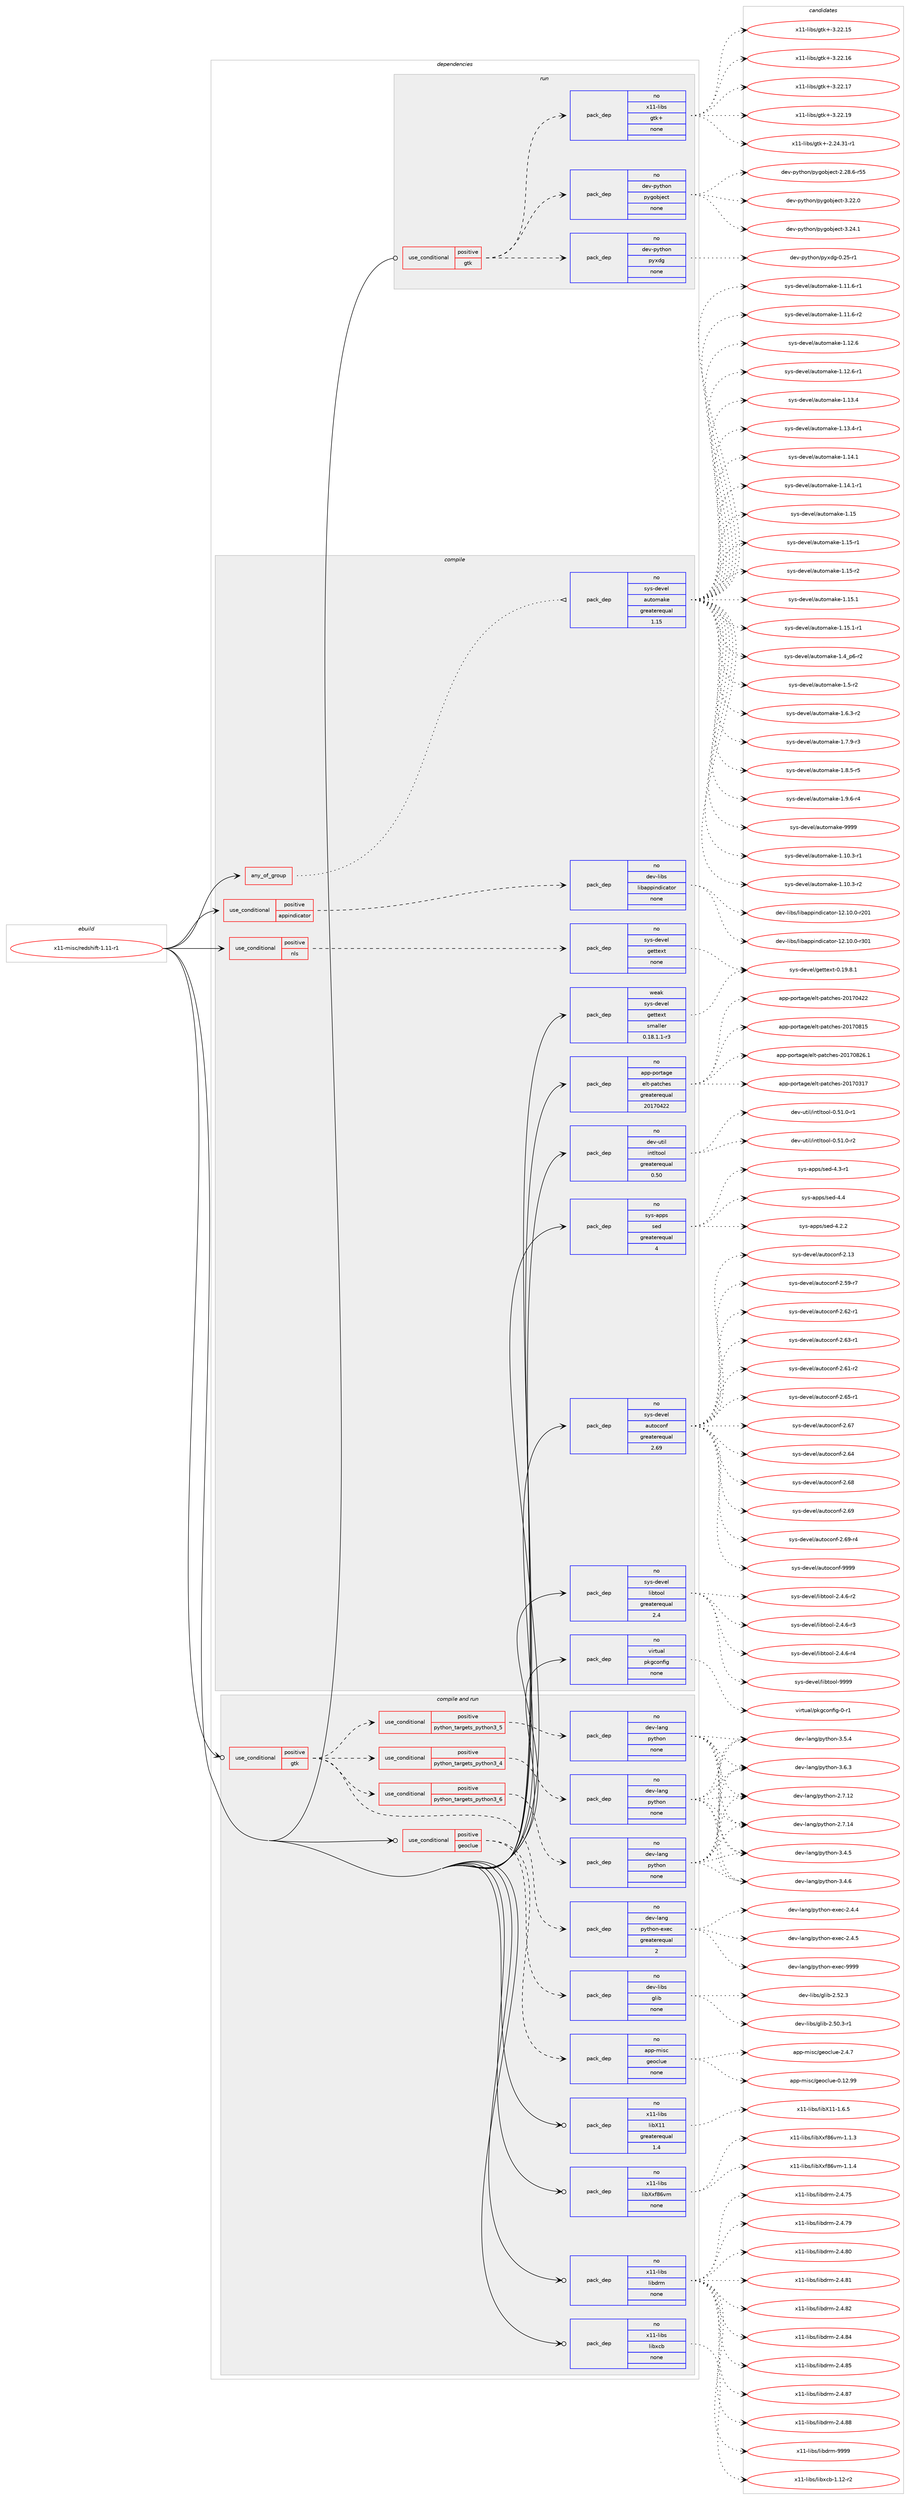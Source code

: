 digraph prolog {

# *************
# Graph options
# *************

newrank=true;
concentrate=true;
compound=true;
graph [rankdir=LR,fontname=Helvetica,fontsize=10,ranksep=1.5];#, ranksep=2.5, nodesep=0.2];
edge  [arrowhead=vee];
node  [fontname=Helvetica,fontsize=10];

# **********
# The ebuild
# **********

subgraph cluster_leftcol {
color=gray;
rank=same;
label=<<i>ebuild</i>>;
id [label="x11-misc/redshift-1.11-r1", color=red, width=4, href="../x11-misc/redshift-1.11-r1.svg"];
}

# ****************
# The dependencies
# ****************

subgraph cluster_midcol {
color=gray;
label=<<i>dependencies</i>>;
subgraph cluster_compile {
fillcolor="#eeeeee";
style=filled;
label=<<i>compile</i>>;
subgraph any9492 {
dependency523640 [label=<<TABLE BORDER="0" CELLBORDER="1" CELLSPACING="0" CELLPADDING="4"><TR><TD CELLPADDING="10">any_of_group</TD></TR></TABLE>>, shape=none, color=red];subgraph pack390592 {
dependency523641 [label=<<TABLE BORDER="0" CELLBORDER="1" CELLSPACING="0" CELLPADDING="4" WIDTH="220"><TR><TD ROWSPAN="6" CELLPADDING="30">pack_dep</TD></TR><TR><TD WIDTH="110">no</TD></TR><TR><TD>sys-devel</TD></TR><TR><TD>automake</TD></TR><TR><TD>greaterequal</TD></TR><TR><TD>1.15</TD></TR></TABLE>>, shape=none, color=blue];
}
dependency523640:e -> dependency523641:w [weight=20,style="dotted",arrowhead="oinv"];
}
id:e -> dependency523640:w [weight=20,style="solid",arrowhead="vee"];
subgraph cond123213 {
dependency523642 [label=<<TABLE BORDER="0" CELLBORDER="1" CELLSPACING="0" CELLPADDING="4"><TR><TD ROWSPAN="3" CELLPADDING="10">use_conditional</TD></TR><TR><TD>positive</TD></TR><TR><TD>appindicator</TD></TR></TABLE>>, shape=none, color=red];
subgraph pack390593 {
dependency523643 [label=<<TABLE BORDER="0" CELLBORDER="1" CELLSPACING="0" CELLPADDING="4" WIDTH="220"><TR><TD ROWSPAN="6" CELLPADDING="30">pack_dep</TD></TR><TR><TD WIDTH="110">no</TD></TR><TR><TD>dev-libs</TD></TR><TR><TD>libappindicator</TD></TR><TR><TD>none</TD></TR><TR><TD></TD></TR></TABLE>>, shape=none, color=blue];
}
dependency523642:e -> dependency523643:w [weight=20,style="dashed",arrowhead="vee"];
}
id:e -> dependency523642:w [weight=20,style="solid",arrowhead="vee"];
subgraph cond123214 {
dependency523644 [label=<<TABLE BORDER="0" CELLBORDER="1" CELLSPACING="0" CELLPADDING="4"><TR><TD ROWSPAN="3" CELLPADDING="10">use_conditional</TD></TR><TR><TD>positive</TD></TR><TR><TD>nls</TD></TR></TABLE>>, shape=none, color=red];
subgraph pack390594 {
dependency523645 [label=<<TABLE BORDER="0" CELLBORDER="1" CELLSPACING="0" CELLPADDING="4" WIDTH="220"><TR><TD ROWSPAN="6" CELLPADDING="30">pack_dep</TD></TR><TR><TD WIDTH="110">no</TD></TR><TR><TD>sys-devel</TD></TR><TR><TD>gettext</TD></TR><TR><TD>none</TD></TR><TR><TD></TD></TR></TABLE>>, shape=none, color=blue];
}
dependency523644:e -> dependency523645:w [weight=20,style="dashed",arrowhead="vee"];
}
id:e -> dependency523644:w [weight=20,style="solid",arrowhead="vee"];
subgraph pack390595 {
dependency523646 [label=<<TABLE BORDER="0" CELLBORDER="1" CELLSPACING="0" CELLPADDING="4" WIDTH="220"><TR><TD ROWSPAN="6" CELLPADDING="30">pack_dep</TD></TR><TR><TD WIDTH="110">no</TD></TR><TR><TD>app-portage</TD></TR><TR><TD>elt-patches</TD></TR><TR><TD>greaterequal</TD></TR><TR><TD>20170422</TD></TR></TABLE>>, shape=none, color=blue];
}
id:e -> dependency523646:w [weight=20,style="solid",arrowhead="vee"];
subgraph pack390596 {
dependency523647 [label=<<TABLE BORDER="0" CELLBORDER="1" CELLSPACING="0" CELLPADDING="4" WIDTH="220"><TR><TD ROWSPAN="6" CELLPADDING="30">pack_dep</TD></TR><TR><TD WIDTH="110">no</TD></TR><TR><TD>dev-util</TD></TR><TR><TD>intltool</TD></TR><TR><TD>greaterequal</TD></TR><TR><TD>0.50</TD></TR></TABLE>>, shape=none, color=blue];
}
id:e -> dependency523647:w [weight=20,style="solid",arrowhead="vee"];
subgraph pack390597 {
dependency523648 [label=<<TABLE BORDER="0" CELLBORDER="1" CELLSPACING="0" CELLPADDING="4" WIDTH="220"><TR><TD ROWSPAN="6" CELLPADDING="30">pack_dep</TD></TR><TR><TD WIDTH="110">no</TD></TR><TR><TD>sys-apps</TD></TR><TR><TD>sed</TD></TR><TR><TD>greaterequal</TD></TR><TR><TD>4</TD></TR></TABLE>>, shape=none, color=blue];
}
id:e -> dependency523648:w [weight=20,style="solid",arrowhead="vee"];
subgraph pack390598 {
dependency523649 [label=<<TABLE BORDER="0" CELLBORDER="1" CELLSPACING="0" CELLPADDING="4" WIDTH="220"><TR><TD ROWSPAN="6" CELLPADDING="30">pack_dep</TD></TR><TR><TD WIDTH="110">no</TD></TR><TR><TD>sys-devel</TD></TR><TR><TD>autoconf</TD></TR><TR><TD>greaterequal</TD></TR><TR><TD>2.69</TD></TR></TABLE>>, shape=none, color=blue];
}
id:e -> dependency523649:w [weight=20,style="solid",arrowhead="vee"];
subgraph pack390599 {
dependency523650 [label=<<TABLE BORDER="0" CELLBORDER="1" CELLSPACING="0" CELLPADDING="4" WIDTH="220"><TR><TD ROWSPAN="6" CELLPADDING="30">pack_dep</TD></TR><TR><TD WIDTH="110">no</TD></TR><TR><TD>sys-devel</TD></TR><TR><TD>libtool</TD></TR><TR><TD>greaterequal</TD></TR><TR><TD>2.4</TD></TR></TABLE>>, shape=none, color=blue];
}
id:e -> dependency523650:w [weight=20,style="solid",arrowhead="vee"];
subgraph pack390600 {
dependency523651 [label=<<TABLE BORDER="0" CELLBORDER="1" CELLSPACING="0" CELLPADDING="4" WIDTH="220"><TR><TD ROWSPAN="6" CELLPADDING="30">pack_dep</TD></TR><TR><TD WIDTH="110">no</TD></TR><TR><TD>virtual</TD></TR><TR><TD>pkgconfig</TD></TR><TR><TD>none</TD></TR><TR><TD></TD></TR></TABLE>>, shape=none, color=blue];
}
id:e -> dependency523651:w [weight=20,style="solid",arrowhead="vee"];
subgraph pack390601 {
dependency523652 [label=<<TABLE BORDER="0" CELLBORDER="1" CELLSPACING="0" CELLPADDING="4" WIDTH="220"><TR><TD ROWSPAN="6" CELLPADDING="30">pack_dep</TD></TR><TR><TD WIDTH="110">weak</TD></TR><TR><TD>sys-devel</TD></TR><TR><TD>gettext</TD></TR><TR><TD>smaller</TD></TR><TR><TD>0.18.1.1-r3</TD></TR></TABLE>>, shape=none, color=blue];
}
id:e -> dependency523652:w [weight=20,style="solid",arrowhead="vee"];
}
subgraph cluster_compileandrun {
fillcolor="#eeeeee";
style=filled;
label=<<i>compile and run</i>>;
subgraph cond123215 {
dependency523653 [label=<<TABLE BORDER="0" CELLBORDER="1" CELLSPACING="0" CELLPADDING="4"><TR><TD ROWSPAN="3" CELLPADDING="10">use_conditional</TD></TR><TR><TD>positive</TD></TR><TR><TD>geoclue</TD></TR></TABLE>>, shape=none, color=red];
subgraph pack390602 {
dependency523654 [label=<<TABLE BORDER="0" CELLBORDER="1" CELLSPACING="0" CELLPADDING="4" WIDTH="220"><TR><TD ROWSPAN="6" CELLPADDING="30">pack_dep</TD></TR><TR><TD WIDTH="110">no</TD></TR><TR><TD>app-misc</TD></TR><TR><TD>geoclue</TD></TR><TR><TD>none</TD></TR><TR><TD></TD></TR></TABLE>>, shape=none, color=blue];
}
dependency523653:e -> dependency523654:w [weight=20,style="dashed",arrowhead="vee"];
subgraph pack390603 {
dependency523655 [label=<<TABLE BORDER="0" CELLBORDER="1" CELLSPACING="0" CELLPADDING="4" WIDTH="220"><TR><TD ROWSPAN="6" CELLPADDING="30">pack_dep</TD></TR><TR><TD WIDTH="110">no</TD></TR><TR><TD>dev-libs</TD></TR><TR><TD>glib</TD></TR><TR><TD>none</TD></TR><TR><TD></TD></TR></TABLE>>, shape=none, color=blue];
}
dependency523653:e -> dependency523655:w [weight=20,style="dashed",arrowhead="vee"];
}
id:e -> dependency523653:w [weight=20,style="solid",arrowhead="odotvee"];
subgraph cond123216 {
dependency523656 [label=<<TABLE BORDER="0" CELLBORDER="1" CELLSPACING="0" CELLPADDING="4"><TR><TD ROWSPAN="3" CELLPADDING="10">use_conditional</TD></TR><TR><TD>positive</TD></TR><TR><TD>gtk</TD></TR></TABLE>>, shape=none, color=red];
subgraph cond123217 {
dependency523657 [label=<<TABLE BORDER="0" CELLBORDER="1" CELLSPACING="0" CELLPADDING="4"><TR><TD ROWSPAN="3" CELLPADDING="10">use_conditional</TD></TR><TR><TD>positive</TD></TR><TR><TD>python_targets_python3_4</TD></TR></TABLE>>, shape=none, color=red];
subgraph pack390604 {
dependency523658 [label=<<TABLE BORDER="0" CELLBORDER="1" CELLSPACING="0" CELLPADDING="4" WIDTH="220"><TR><TD ROWSPAN="6" CELLPADDING="30">pack_dep</TD></TR><TR><TD WIDTH="110">no</TD></TR><TR><TD>dev-lang</TD></TR><TR><TD>python</TD></TR><TR><TD>none</TD></TR><TR><TD></TD></TR></TABLE>>, shape=none, color=blue];
}
dependency523657:e -> dependency523658:w [weight=20,style="dashed",arrowhead="vee"];
}
dependency523656:e -> dependency523657:w [weight=20,style="dashed",arrowhead="vee"];
subgraph cond123218 {
dependency523659 [label=<<TABLE BORDER="0" CELLBORDER="1" CELLSPACING="0" CELLPADDING="4"><TR><TD ROWSPAN="3" CELLPADDING="10">use_conditional</TD></TR><TR><TD>positive</TD></TR><TR><TD>python_targets_python3_5</TD></TR></TABLE>>, shape=none, color=red];
subgraph pack390605 {
dependency523660 [label=<<TABLE BORDER="0" CELLBORDER="1" CELLSPACING="0" CELLPADDING="4" WIDTH="220"><TR><TD ROWSPAN="6" CELLPADDING="30">pack_dep</TD></TR><TR><TD WIDTH="110">no</TD></TR><TR><TD>dev-lang</TD></TR><TR><TD>python</TD></TR><TR><TD>none</TD></TR><TR><TD></TD></TR></TABLE>>, shape=none, color=blue];
}
dependency523659:e -> dependency523660:w [weight=20,style="dashed",arrowhead="vee"];
}
dependency523656:e -> dependency523659:w [weight=20,style="dashed",arrowhead="vee"];
subgraph cond123219 {
dependency523661 [label=<<TABLE BORDER="0" CELLBORDER="1" CELLSPACING="0" CELLPADDING="4"><TR><TD ROWSPAN="3" CELLPADDING="10">use_conditional</TD></TR><TR><TD>positive</TD></TR><TR><TD>python_targets_python3_6</TD></TR></TABLE>>, shape=none, color=red];
subgraph pack390606 {
dependency523662 [label=<<TABLE BORDER="0" CELLBORDER="1" CELLSPACING="0" CELLPADDING="4" WIDTH="220"><TR><TD ROWSPAN="6" CELLPADDING="30">pack_dep</TD></TR><TR><TD WIDTH="110">no</TD></TR><TR><TD>dev-lang</TD></TR><TR><TD>python</TD></TR><TR><TD>none</TD></TR><TR><TD></TD></TR></TABLE>>, shape=none, color=blue];
}
dependency523661:e -> dependency523662:w [weight=20,style="dashed",arrowhead="vee"];
}
dependency523656:e -> dependency523661:w [weight=20,style="dashed",arrowhead="vee"];
subgraph pack390607 {
dependency523663 [label=<<TABLE BORDER="0" CELLBORDER="1" CELLSPACING="0" CELLPADDING="4" WIDTH="220"><TR><TD ROWSPAN="6" CELLPADDING="30">pack_dep</TD></TR><TR><TD WIDTH="110">no</TD></TR><TR><TD>dev-lang</TD></TR><TR><TD>python-exec</TD></TR><TR><TD>greaterequal</TD></TR><TR><TD>2</TD></TR></TABLE>>, shape=none, color=blue];
}
dependency523656:e -> dependency523663:w [weight=20,style="dashed",arrowhead="vee"];
}
id:e -> dependency523656:w [weight=20,style="solid",arrowhead="odotvee"];
subgraph pack390608 {
dependency523664 [label=<<TABLE BORDER="0" CELLBORDER="1" CELLSPACING="0" CELLPADDING="4" WIDTH="220"><TR><TD ROWSPAN="6" CELLPADDING="30">pack_dep</TD></TR><TR><TD WIDTH="110">no</TD></TR><TR><TD>x11-libs</TD></TR><TR><TD>libX11</TD></TR><TR><TD>greaterequal</TD></TR><TR><TD>1.4</TD></TR></TABLE>>, shape=none, color=blue];
}
id:e -> dependency523664:w [weight=20,style="solid",arrowhead="odotvee"];
subgraph pack390609 {
dependency523665 [label=<<TABLE BORDER="0" CELLBORDER="1" CELLSPACING="0" CELLPADDING="4" WIDTH="220"><TR><TD ROWSPAN="6" CELLPADDING="30">pack_dep</TD></TR><TR><TD WIDTH="110">no</TD></TR><TR><TD>x11-libs</TD></TR><TR><TD>libXxf86vm</TD></TR><TR><TD>none</TD></TR><TR><TD></TD></TR></TABLE>>, shape=none, color=blue];
}
id:e -> dependency523665:w [weight=20,style="solid",arrowhead="odotvee"];
subgraph pack390610 {
dependency523666 [label=<<TABLE BORDER="0" CELLBORDER="1" CELLSPACING="0" CELLPADDING="4" WIDTH="220"><TR><TD ROWSPAN="6" CELLPADDING="30">pack_dep</TD></TR><TR><TD WIDTH="110">no</TD></TR><TR><TD>x11-libs</TD></TR><TR><TD>libdrm</TD></TR><TR><TD>none</TD></TR><TR><TD></TD></TR></TABLE>>, shape=none, color=blue];
}
id:e -> dependency523666:w [weight=20,style="solid",arrowhead="odotvee"];
subgraph pack390611 {
dependency523667 [label=<<TABLE BORDER="0" CELLBORDER="1" CELLSPACING="0" CELLPADDING="4" WIDTH="220"><TR><TD ROWSPAN="6" CELLPADDING="30">pack_dep</TD></TR><TR><TD WIDTH="110">no</TD></TR><TR><TD>x11-libs</TD></TR><TR><TD>libxcb</TD></TR><TR><TD>none</TD></TR><TR><TD></TD></TR></TABLE>>, shape=none, color=blue];
}
id:e -> dependency523667:w [weight=20,style="solid",arrowhead="odotvee"];
}
subgraph cluster_run {
fillcolor="#eeeeee";
style=filled;
label=<<i>run</i>>;
subgraph cond123220 {
dependency523668 [label=<<TABLE BORDER="0" CELLBORDER="1" CELLSPACING="0" CELLPADDING="4"><TR><TD ROWSPAN="3" CELLPADDING="10">use_conditional</TD></TR><TR><TD>positive</TD></TR><TR><TD>gtk</TD></TR></TABLE>>, shape=none, color=red];
subgraph pack390612 {
dependency523669 [label=<<TABLE BORDER="0" CELLBORDER="1" CELLSPACING="0" CELLPADDING="4" WIDTH="220"><TR><TD ROWSPAN="6" CELLPADDING="30">pack_dep</TD></TR><TR><TD WIDTH="110">no</TD></TR><TR><TD>dev-python</TD></TR><TR><TD>pygobject</TD></TR><TR><TD>none</TD></TR><TR><TD></TD></TR></TABLE>>, shape=none, color=blue];
}
dependency523668:e -> dependency523669:w [weight=20,style="dashed",arrowhead="vee"];
subgraph pack390613 {
dependency523670 [label=<<TABLE BORDER="0" CELLBORDER="1" CELLSPACING="0" CELLPADDING="4" WIDTH="220"><TR><TD ROWSPAN="6" CELLPADDING="30">pack_dep</TD></TR><TR><TD WIDTH="110">no</TD></TR><TR><TD>x11-libs</TD></TR><TR><TD>gtk+</TD></TR><TR><TD>none</TD></TR><TR><TD></TD></TR></TABLE>>, shape=none, color=blue];
}
dependency523668:e -> dependency523670:w [weight=20,style="dashed",arrowhead="vee"];
subgraph pack390614 {
dependency523671 [label=<<TABLE BORDER="0" CELLBORDER="1" CELLSPACING="0" CELLPADDING="4" WIDTH="220"><TR><TD ROWSPAN="6" CELLPADDING="30">pack_dep</TD></TR><TR><TD WIDTH="110">no</TD></TR><TR><TD>dev-python</TD></TR><TR><TD>pyxdg</TD></TR><TR><TD>none</TD></TR><TR><TD></TD></TR></TABLE>>, shape=none, color=blue];
}
dependency523668:e -> dependency523671:w [weight=20,style="dashed",arrowhead="vee"];
}
id:e -> dependency523668:w [weight=20,style="solid",arrowhead="odot"];
}
}

# **************
# The candidates
# **************

subgraph cluster_choices {
rank=same;
color=gray;
label=<<i>candidates</i>>;

subgraph choice390592 {
color=black;
nodesep=1;
choice11512111545100101118101108479711711611110997107101454946494846514511449 [label="sys-devel/automake-1.10.3-r1", color=red, width=4,href="../sys-devel/automake-1.10.3-r1.svg"];
choice11512111545100101118101108479711711611110997107101454946494846514511450 [label="sys-devel/automake-1.10.3-r2", color=red, width=4,href="../sys-devel/automake-1.10.3-r2.svg"];
choice11512111545100101118101108479711711611110997107101454946494946544511449 [label="sys-devel/automake-1.11.6-r1", color=red, width=4,href="../sys-devel/automake-1.11.6-r1.svg"];
choice11512111545100101118101108479711711611110997107101454946494946544511450 [label="sys-devel/automake-1.11.6-r2", color=red, width=4,href="../sys-devel/automake-1.11.6-r2.svg"];
choice1151211154510010111810110847971171161111099710710145494649504654 [label="sys-devel/automake-1.12.6", color=red, width=4,href="../sys-devel/automake-1.12.6.svg"];
choice11512111545100101118101108479711711611110997107101454946495046544511449 [label="sys-devel/automake-1.12.6-r1", color=red, width=4,href="../sys-devel/automake-1.12.6-r1.svg"];
choice1151211154510010111810110847971171161111099710710145494649514652 [label="sys-devel/automake-1.13.4", color=red, width=4,href="../sys-devel/automake-1.13.4.svg"];
choice11512111545100101118101108479711711611110997107101454946495146524511449 [label="sys-devel/automake-1.13.4-r1", color=red, width=4,href="../sys-devel/automake-1.13.4-r1.svg"];
choice1151211154510010111810110847971171161111099710710145494649524649 [label="sys-devel/automake-1.14.1", color=red, width=4,href="../sys-devel/automake-1.14.1.svg"];
choice11512111545100101118101108479711711611110997107101454946495246494511449 [label="sys-devel/automake-1.14.1-r1", color=red, width=4,href="../sys-devel/automake-1.14.1-r1.svg"];
choice115121115451001011181011084797117116111109971071014549464953 [label="sys-devel/automake-1.15", color=red, width=4,href="../sys-devel/automake-1.15.svg"];
choice1151211154510010111810110847971171161111099710710145494649534511449 [label="sys-devel/automake-1.15-r1", color=red, width=4,href="../sys-devel/automake-1.15-r1.svg"];
choice1151211154510010111810110847971171161111099710710145494649534511450 [label="sys-devel/automake-1.15-r2", color=red, width=4,href="../sys-devel/automake-1.15-r2.svg"];
choice1151211154510010111810110847971171161111099710710145494649534649 [label="sys-devel/automake-1.15.1", color=red, width=4,href="../sys-devel/automake-1.15.1.svg"];
choice11512111545100101118101108479711711611110997107101454946495346494511449 [label="sys-devel/automake-1.15.1-r1", color=red, width=4,href="../sys-devel/automake-1.15.1-r1.svg"];
choice115121115451001011181011084797117116111109971071014549465295112544511450 [label="sys-devel/automake-1.4_p6-r2", color=red, width=4,href="../sys-devel/automake-1.4_p6-r2.svg"];
choice11512111545100101118101108479711711611110997107101454946534511450 [label="sys-devel/automake-1.5-r2", color=red, width=4,href="../sys-devel/automake-1.5-r2.svg"];
choice115121115451001011181011084797117116111109971071014549465446514511450 [label="sys-devel/automake-1.6.3-r2", color=red, width=4,href="../sys-devel/automake-1.6.3-r2.svg"];
choice115121115451001011181011084797117116111109971071014549465546574511451 [label="sys-devel/automake-1.7.9-r3", color=red, width=4,href="../sys-devel/automake-1.7.9-r3.svg"];
choice115121115451001011181011084797117116111109971071014549465646534511453 [label="sys-devel/automake-1.8.5-r5", color=red, width=4,href="../sys-devel/automake-1.8.5-r5.svg"];
choice115121115451001011181011084797117116111109971071014549465746544511452 [label="sys-devel/automake-1.9.6-r4", color=red, width=4,href="../sys-devel/automake-1.9.6-r4.svg"];
choice115121115451001011181011084797117116111109971071014557575757 [label="sys-devel/automake-9999", color=red, width=4,href="../sys-devel/automake-9999.svg"];
dependency523641:e -> choice11512111545100101118101108479711711611110997107101454946494846514511449:w [style=dotted,weight="100"];
dependency523641:e -> choice11512111545100101118101108479711711611110997107101454946494846514511450:w [style=dotted,weight="100"];
dependency523641:e -> choice11512111545100101118101108479711711611110997107101454946494946544511449:w [style=dotted,weight="100"];
dependency523641:e -> choice11512111545100101118101108479711711611110997107101454946494946544511450:w [style=dotted,weight="100"];
dependency523641:e -> choice1151211154510010111810110847971171161111099710710145494649504654:w [style=dotted,weight="100"];
dependency523641:e -> choice11512111545100101118101108479711711611110997107101454946495046544511449:w [style=dotted,weight="100"];
dependency523641:e -> choice1151211154510010111810110847971171161111099710710145494649514652:w [style=dotted,weight="100"];
dependency523641:e -> choice11512111545100101118101108479711711611110997107101454946495146524511449:w [style=dotted,weight="100"];
dependency523641:e -> choice1151211154510010111810110847971171161111099710710145494649524649:w [style=dotted,weight="100"];
dependency523641:e -> choice11512111545100101118101108479711711611110997107101454946495246494511449:w [style=dotted,weight="100"];
dependency523641:e -> choice115121115451001011181011084797117116111109971071014549464953:w [style=dotted,weight="100"];
dependency523641:e -> choice1151211154510010111810110847971171161111099710710145494649534511449:w [style=dotted,weight="100"];
dependency523641:e -> choice1151211154510010111810110847971171161111099710710145494649534511450:w [style=dotted,weight="100"];
dependency523641:e -> choice1151211154510010111810110847971171161111099710710145494649534649:w [style=dotted,weight="100"];
dependency523641:e -> choice11512111545100101118101108479711711611110997107101454946495346494511449:w [style=dotted,weight="100"];
dependency523641:e -> choice115121115451001011181011084797117116111109971071014549465295112544511450:w [style=dotted,weight="100"];
dependency523641:e -> choice11512111545100101118101108479711711611110997107101454946534511450:w [style=dotted,weight="100"];
dependency523641:e -> choice115121115451001011181011084797117116111109971071014549465446514511450:w [style=dotted,weight="100"];
dependency523641:e -> choice115121115451001011181011084797117116111109971071014549465546574511451:w [style=dotted,weight="100"];
dependency523641:e -> choice115121115451001011181011084797117116111109971071014549465646534511453:w [style=dotted,weight="100"];
dependency523641:e -> choice115121115451001011181011084797117116111109971071014549465746544511452:w [style=dotted,weight="100"];
dependency523641:e -> choice115121115451001011181011084797117116111109971071014557575757:w [style=dotted,weight="100"];
}
subgraph choice390593 {
color=black;
nodesep=1;
choice10010111845108105981154710810598971121121051101001059997116111114454950464948464845114504849 [label="dev-libs/libappindicator-12.10.0-r201", color=red, width=4,href="../dev-libs/libappindicator-12.10.0-r201.svg"];
choice10010111845108105981154710810598971121121051101001059997116111114454950464948464845114514849 [label="dev-libs/libappindicator-12.10.0-r301", color=red, width=4,href="../dev-libs/libappindicator-12.10.0-r301.svg"];
dependency523643:e -> choice10010111845108105981154710810598971121121051101001059997116111114454950464948464845114504849:w [style=dotted,weight="100"];
dependency523643:e -> choice10010111845108105981154710810598971121121051101001059997116111114454950464948464845114514849:w [style=dotted,weight="100"];
}
subgraph choice390594 {
color=black;
nodesep=1;
choice1151211154510010111810110847103101116116101120116454846495746564649 [label="sys-devel/gettext-0.19.8.1", color=red, width=4,href="../sys-devel/gettext-0.19.8.1.svg"];
dependency523645:e -> choice1151211154510010111810110847103101116116101120116454846495746564649:w [style=dotted,weight="100"];
}
subgraph choice390595 {
color=black;
nodesep=1;
choice97112112451121111141169710310147101108116451129711699104101115455048495548514955 [label="app-portage/elt-patches-20170317", color=red, width=4,href="../app-portage/elt-patches-20170317.svg"];
choice97112112451121111141169710310147101108116451129711699104101115455048495548525050 [label="app-portage/elt-patches-20170422", color=red, width=4,href="../app-portage/elt-patches-20170422.svg"];
choice97112112451121111141169710310147101108116451129711699104101115455048495548564953 [label="app-portage/elt-patches-20170815", color=red, width=4,href="../app-portage/elt-patches-20170815.svg"];
choice971121124511211111411697103101471011081164511297116991041011154550484955485650544649 [label="app-portage/elt-patches-20170826.1", color=red, width=4,href="../app-portage/elt-patches-20170826.1.svg"];
dependency523646:e -> choice97112112451121111141169710310147101108116451129711699104101115455048495548514955:w [style=dotted,weight="100"];
dependency523646:e -> choice97112112451121111141169710310147101108116451129711699104101115455048495548525050:w [style=dotted,weight="100"];
dependency523646:e -> choice97112112451121111141169710310147101108116451129711699104101115455048495548564953:w [style=dotted,weight="100"];
dependency523646:e -> choice971121124511211111411697103101471011081164511297116991041011154550484955485650544649:w [style=dotted,weight="100"];
}
subgraph choice390596 {
color=black;
nodesep=1;
choice1001011184511711610510847105110116108116111111108454846534946484511449 [label="dev-util/intltool-0.51.0-r1", color=red, width=4,href="../dev-util/intltool-0.51.0-r1.svg"];
choice1001011184511711610510847105110116108116111111108454846534946484511450 [label="dev-util/intltool-0.51.0-r2", color=red, width=4,href="../dev-util/intltool-0.51.0-r2.svg"];
dependency523647:e -> choice1001011184511711610510847105110116108116111111108454846534946484511449:w [style=dotted,weight="100"];
dependency523647:e -> choice1001011184511711610510847105110116108116111111108454846534946484511450:w [style=dotted,weight="100"];
}
subgraph choice390597 {
color=black;
nodesep=1;
choice115121115459711211211547115101100455246504650 [label="sys-apps/sed-4.2.2", color=red, width=4,href="../sys-apps/sed-4.2.2.svg"];
choice115121115459711211211547115101100455246514511449 [label="sys-apps/sed-4.3-r1", color=red, width=4,href="../sys-apps/sed-4.3-r1.svg"];
choice11512111545971121121154711510110045524652 [label="sys-apps/sed-4.4", color=red, width=4,href="../sys-apps/sed-4.4.svg"];
dependency523648:e -> choice115121115459711211211547115101100455246504650:w [style=dotted,weight="100"];
dependency523648:e -> choice115121115459711211211547115101100455246514511449:w [style=dotted,weight="100"];
dependency523648:e -> choice11512111545971121121154711510110045524652:w [style=dotted,weight="100"];
}
subgraph choice390598 {
color=black;
nodesep=1;
choice115121115451001011181011084797117116111991111101024550464951 [label="sys-devel/autoconf-2.13", color=red, width=4,href="../sys-devel/autoconf-2.13.svg"];
choice1151211154510010111810110847971171161119911111010245504653574511455 [label="sys-devel/autoconf-2.59-r7", color=red, width=4,href="../sys-devel/autoconf-2.59-r7.svg"];
choice1151211154510010111810110847971171161119911111010245504654494511450 [label="sys-devel/autoconf-2.61-r2", color=red, width=4,href="../sys-devel/autoconf-2.61-r2.svg"];
choice1151211154510010111810110847971171161119911111010245504654504511449 [label="sys-devel/autoconf-2.62-r1", color=red, width=4,href="../sys-devel/autoconf-2.62-r1.svg"];
choice1151211154510010111810110847971171161119911111010245504654514511449 [label="sys-devel/autoconf-2.63-r1", color=red, width=4,href="../sys-devel/autoconf-2.63-r1.svg"];
choice115121115451001011181011084797117116111991111101024550465452 [label="sys-devel/autoconf-2.64", color=red, width=4,href="../sys-devel/autoconf-2.64.svg"];
choice1151211154510010111810110847971171161119911111010245504654534511449 [label="sys-devel/autoconf-2.65-r1", color=red, width=4,href="../sys-devel/autoconf-2.65-r1.svg"];
choice115121115451001011181011084797117116111991111101024550465455 [label="sys-devel/autoconf-2.67", color=red, width=4,href="../sys-devel/autoconf-2.67.svg"];
choice115121115451001011181011084797117116111991111101024550465456 [label="sys-devel/autoconf-2.68", color=red, width=4,href="../sys-devel/autoconf-2.68.svg"];
choice115121115451001011181011084797117116111991111101024550465457 [label="sys-devel/autoconf-2.69", color=red, width=4,href="../sys-devel/autoconf-2.69.svg"];
choice1151211154510010111810110847971171161119911111010245504654574511452 [label="sys-devel/autoconf-2.69-r4", color=red, width=4,href="../sys-devel/autoconf-2.69-r4.svg"];
choice115121115451001011181011084797117116111991111101024557575757 [label="sys-devel/autoconf-9999", color=red, width=4,href="../sys-devel/autoconf-9999.svg"];
dependency523649:e -> choice115121115451001011181011084797117116111991111101024550464951:w [style=dotted,weight="100"];
dependency523649:e -> choice1151211154510010111810110847971171161119911111010245504653574511455:w [style=dotted,weight="100"];
dependency523649:e -> choice1151211154510010111810110847971171161119911111010245504654494511450:w [style=dotted,weight="100"];
dependency523649:e -> choice1151211154510010111810110847971171161119911111010245504654504511449:w [style=dotted,weight="100"];
dependency523649:e -> choice1151211154510010111810110847971171161119911111010245504654514511449:w [style=dotted,weight="100"];
dependency523649:e -> choice115121115451001011181011084797117116111991111101024550465452:w [style=dotted,weight="100"];
dependency523649:e -> choice1151211154510010111810110847971171161119911111010245504654534511449:w [style=dotted,weight="100"];
dependency523649:e -> choice115121115451001011181011084797117116111991111101024550465455:w [style=dotted,weight="100"];
dependency523649:e -> choice115121115451001011181011084797117116111991111101024550465456:w [style=dotted,weight="100"];
dependency523649:e -> choice115121115451001011181011084797117116111991111101024550465457:w [style=dotted,weight="100"];
dependency523649:e -> choice1151211154510010111810110847971171161119911111010245504654574511452:w [style=dotted,weight="100"];
dependency523649:e -> choice115121115451001011181011084797117116111991111101024557575757:w [style=dotted,weight="100"];
}
subgraph choice390599 {
color=black;
nodesep=1;
choice1151211154510010111810110847108105981161111111084550465246544511450 [label="sys-devel/libtool-2.4.6-r2", color=red, width=4,href="../sys-devel/libtool-2.4.6-r2.svg"];
choice1151211154510010111810110847108105981161111111084550465246544511451 [label="sys-devel/libtool-2.4.6-r3", color=red, width=4,href="../sys-devel/libtool-2.4.6-r3.svg"];
choice1151211154510010111810110847108105981161111111084550465246544511452 [label="sys-devel/libtool-2.4.6-r4", color=red, width=4,href="../sys-devel/libtool-2.4.6-r4.svg"];
choice1151211154510010111810110847108105981161111111084557575757 [label="sys-devel/libtool-9999", color=red, width=4,href="../sys-devel/libtool-9999.svg"];
dependency523650:e -> choice1151211154510010111810110847108105981161111111084550465246544511450:w [style=dotted,weight="100"];
dependency523650:e -> choice1151211154510010111810110847108105981161111111084550465246544511451:w [style=dotted,weight="100"];
dependency523650:e -> choice1151211154510010111810110847108105981161111111084550465246544511452:w [style=dotted,weight="100"];
dependency523650:e -> choice1151211154510010111810110847108105981161111111084557575757:w [style=dotted,weight="100"];
}
subgraph choice390600 {
color=black;
nodesep=1;
choice11810511411611797108471121071039911111010210510345484511449 [label="virtual/pkgconfig-0-r1", color=red, width=4,href="../virtual/pkgconfig-0-r1.svg"];
dependency523651:e -> choice11810511411611797108471121071039911111010210510345484511449:w [style=dotted,weight="100"];
}
subgraph choice390601 {
color=black;
nodesep=1;
choice1151211154510010111810110847103101116116101120116454846495746564649 [label="sys-devel/gettext-0.19.8.1", color=red, width=4,href="../sys-devel/gettext-0.19.8.1.svg"];
dependency523652:e -> choice1151211154510010111810110847103101116116101120116454846495746564649:w [style=dotted,weight="100"];
}
subgraph choice390602 {
color=black;
nodesep=1;
choice97112112451091051159947103101111991081171014548464950465757 [label="app-misc/geoclue-0.12.99", color=red, width=4,href="../app-misc/geoclue-0.12.99.svg"];
choice9711211245109105115994710310111199108117101455046524655 [label="app-misc/geoclue-2.4.7", color=red, width=4,href="../app-misc/geoclue-2.4.7.svg"];
dependency523654:e -> choice97112112451091051159947103101111991081171014548464950465757:w [style=dotted,weight="100"];
dependency523654:e -> choice9711211245109105115994710310111199108117101455046524655:w [style=dotted,weight="100"];
}
subgraph choice390603 {
color=black;
nodesep=1;
choice10010111845108105981154710310810598455046534846514511449 [label="dev-libs/glib-2.50.3-r1", color=red, width=4,href="../dev-libs/glib-2.50.3-r1.svg"];
choice1001011184510810598115471031081059845504653504651 [label="dev-libs/glib-2.52.3", color=red, width=4,href="../dev-libs/glib-2.52.3.svg"];
dependency523655:e -> choice10010111845108105981154710310810598455046534846514511449:w [style=dotted,weight="100"];
dependency523655:e -> choice1001011184510810598115471031081059845504653504651:w [style=dotted,weight="100"];
}
subgraph choice390604 {
color=black;
nodesep=1;
choice10010111845108971101034711212111610411111045504655464950 [label="dev-lang/python-2.7.12", color=red, width=4,href="../dev-lang/python-2.7.12.svg"];
choice10010111845108971101034711212111610411111045504655464952 [label="dev-lang/python-2.7.14", color=red, width=4,href="../dev-lang/python-2.7.14.svg"];
choice100101118451089711010347112121116104111110455146524653 [label="dev-lang/python-3.4.5", color=red, width=4,href="../dev-lang/python-3.4.5.svg"];
choice100101118451089711010347112121116104111110455146524654 [label="dev-lang/python-3.4.6", color=red, width=4,href="../dev-lang/python-3.4.6.svg"];
choice100101118451089711010347112121116104111110455146534652 [label="dev-lang/python-3.5.4", color=red, width=4,href="../dev-lang/python-3.5.4.svg"];
choice100101118451089711010347112121116104111110455146544651 [label="dev-lang/python-3.6.3", color=red, width=4,href="../dev-lang/python-3.6.3.svg"];
dependency523658:e -> choice10010111845108971101034711212111610411111045504655464950:w [style=dotted,weight="100"];
dependency523658:e -> choice10010111845108971101034711212111610411111045504655464952:w [style=dotted,weight="100"];
dependency523658:e -> choice100101118451089711010347112121116104111110455146524653:w [style=dotted,weight="100"];
dependency523658:e -> choice100101118451089711010347112121116104111110455146524654:w [style=dotted,weight="100"];
dependency523658:e -> choice100101118451089711010347112121116104111110455146534652:w [style=dotted,weight="100"];
dependency523658:e -> choice100101118451089711010347112121116104111110455146544651:w [style=dotted,weight="100"];
}
subgraph choice390605 {
color=black;
nodesep=1;
choice10010111845108971101034711212111610411111045504655464950 [label="dev-lang/python-2.7.12", color=red, width=4,href="../dev-lang/python-2.7.12.svg"];
choice10010111845108971101034711212111610411111045504655464952 [label="dev-lang/python-2.7.14", color=red, width=4,href="../dev-lang/python-2.7.14.svg"];
choice100101118451089711010347112121116104111110455146524653 [label="dev-lang/python-3.4.5", color=red, width=4,href="../dev-lang/python-3.4.5.svg"];
choice100101118451089711010347112121116104111110455146524654 [label="dev-lang/python-3.4.6", color=red, width=4,href="../dev-lang/python-3.4.6.svg"];
choice100101118451089711010347112121116104111110455146534652 [label="dev-lang/python-3.5.4", color=red, width=4,href="../dev-lang/python-3.5.4.svg"];
choice100101118451089711010347112121116104111110455146544651 [label="dev-lang/python-3.6.3", color=red, width=4,href="../dev-lang/python-3.6.3.svg"];
dependency523660:e -> choice10010111845108971101034711212111610411111045504655464950:w [style=dotted,weight="100"];
dependency523660:e -> choice10010111845108971101034711212111610411111045504655464952:w [style=dotted,weight="100"];
dependency523660:e -> choice100101118451089711010347112121116104111110455146524653:w [style=dotted,weight="100"];
dependency523660:e -> choice100101118451089711010347112121116104111110455146524654:w [style=dotted,weight="100"];
dependency523660:e -> choice100101118451089711010347112121116104111110455146534652:w [style=dotted,weight="100"];
dependency523660:e -> choice100101118451089711010347112121116104111110455146544651:w [style=dotted,weight="100"];
}
subgraph choice390606 {
color=black;
nodesep=1;
choice10010111845108971101034711212111610411111045504655464950 [label="dev-lang/python-2.7.12", color=red, width=4,href="../dev-lang/python-2.7.12.svg"];
choice10010111845108971101034711212111610411111045504655464952 [label="dev-lang/python-2.7.14", color=red, width=4,href="../dev-lang/python-2.7.14.svg"];
choice100101118451089711010347112121116104111110455146524653 [label="dev-lang/python-3.4.5", color=red, width=4,href="../dev-lang/python-3.4.5.svg"];
choice100101118451089711010347112121116104111110455146524654 [label="dev-lang/python-3.4.6", color=red, width=4,href="../dev-lang/python-3.4.6.svg"];
choice100101118451089711010347112121116104111110455146534652 [label="dev-lang/python-3.5.4", color=red, width=4,href="../dev-lang/python-3.5.4.svg"];
choice100101118451089711010347112121116104111110455146544651 [label="dev-lang/python-3.6.3", color=red, width=4,href="../dev-lang/python-3.6.3.svg"];
dependency523662:e -> choice10010111845108971101034711212111610411111045504655464950:w [style=dotted,weight="100"];
dependency523662:e -> choice10010111845108971101034711212111610411111045504655464952:w [style=dotted,weight="100"];
dependency523662:e -> choice100101118451089711010347112121116104111110455146524653:w [style=dotted,weight="100"];
dependency523662:e -> choice100101118451089711010347112121116104111110455146524654:w [style=dotted,weight="100"];
dependency523662:e -> choice100101118451089711010347112121116104111110455146534652:w [style=dotted,weight="100"];
dependency523662:e -> choice100101118451089711010347112121116104111110455146544651:w [style=dotted,weight="100"];
}
subgraph choice390607 {
color=black;
nodesep=1;
choice1001011184510897110103471121211161041111104510112010199455046524652 [label="dev-lang/python-exec-2.4.4", color=red, width=4,href="../dev-lang/python-exec-2.4.4.svg"];
choice1001011184510897110103471121211161041111104510112010199455046524653 [label="dev-lang/python-exec-2.4.5", color=red, width=4,href="../dev-lang/python-exec-2.4.5.svg"];
choice10010111845108971101034711212111610411111045101120101994557575757 [label="dev-lang/python-exec-9999", color=red, width=4,href="../dev-lang/python-exec-9999.svg"];
dependency523663:e -> choice1001011184510897110103471121211161041111104510112010199455046524652:w [style=dotted,weight="100"];
dependency523663:e -> choice1001011184510897110103471121211161041111104510112010199455046524653:w [style=dotted,weight="100"];
dependency523663:e -> choice10010111845108971101034711212111610411111045101120101994557575757:w [style=dotted,weight="100"];
}
subgraph choice390608 {
color=black;
nodesep=1;
choice120494945108105981154710810598884949454946544653 [label="x11-libs/libX11-1.6.5", color=red, width=4,href="../x11-libs/libX11-1.6.5.svg"];
dependency523664:e -> choice120494945108105981154710810598884949454946544653:w [style=dotted,weight="100"];
}
subgraph choice390609 {
color=black;
nodesep=1;
choice120494945108105981154710810598881201025654118109454946494651 [label="x11-libs/libXxf86vm-1.1.3", color=red, width=4,href="../x11-libs/libXxf86vm-1.1.3.svg"];
choice120494945108105981154710810598881201025654118109454946494652 [label="x11-libs/libXxf86vm-1.1.4", color=red, width=4,href="../x11-libs/libXxf86vm-1.1.4.svg"];
dependency523665:e -> choice120494945108105981154710810598881201025654118109454946494651:w [style=dotted,weight="100"];
dependency523665:e -> choice120494945108105981154710810598881201025654118109454946494652:w [style=dotted,weight="100"];
}
subgraph choice390610 {
color=black;
nodesep=1;
choice12049494510810598115471081059810011410945504652465553 [label="x11-libs/libdrm-2.4.75", color=red, width=4,href="../x11-libs/libdrm-2.4.75.svg"];
choice12049494510810598115471081059810011410945504652465557 [label="x11-libs/libdrm-2.4.79", color=red, width=4,href="../x11-libs/libdrm-2.4.79.svg"];
choice12049494510810598115471081059810011410945504652465648 [label="x11-libs/libdrm-2.4.80", color=red, width=4,href="../x11-libs/libdrm-2.4.80.svg"];
choice12049494510810598115471081059810011410945504652465649 [label="x11-libs/libdrm-2.4.81", color=red, width=4,href="../x11-libs/libdrm-2.4.81.svg"];
choice12049494510810598115471081059810011410945504652465650 [label="x11-libs/libdrm-2.4.82", color=red, width=4,href="../x11-libs/libdrm-2.4.82.svg"];
choice12049494510810598115471081059810011410945504652465652 [label="x11-libs/libdrm-2.4.84", color=red, width=4,href="../x11-libs/libdrm-2.4.84.svg"];
choice12049494510810598115471081059810011410945504652465653 [label="x11-libs/libdrm-2.4.85", color=red, width=4,href="../x11-libs/libdrm-2.4.85.svg"];
choice12049494510810598115471081059810011410945504652465655 [label="x11-libs/libdrm-2.4.87", color=red, width=4,href="../x11-libs/libdrm-2.4.87.svg"];
choice12049494510810598115471081059810011410945504652465656 [label="x11-libs/libdrm-2.4.88", color=red, width=4,href="../x11-libs/libdrm-2.4.88.svg"];
choice1204949451081059811547108105981001141094557575757 [label="x11-libs/libdrm-9999", color=red, width=4,href="../x11-libs/libdrm-9999.svg"];
dependency523666:e -> choice12049494510810598115471081059810011410945504652465553:w [style=dotted,weight="100"];
dependency523666:e -> choice12049494510810598115471081059810011410945504652465557:w [style=dotted,weight="100"];
dependency523666:e -> choice12049494510810598115471081059810011410945504652465648:w [style=dotted,weight="100"];
dependency523666:e -> choice12049494510810598115471081059810011410945504652465649:w [style=dotted,weight="100"];
dependency523666:e -> choice12049494510810598115471081059810011410945504652465650:w [style=dotted,weight="100"];
dependency523666:e -> choice12049494510810598115471081059810011410945504652465652:w [style=dotted,weight="100"];
dependency523666:e -> choice12049494510810598115471081059810011410945504652465653:w [style=dotted,weight="100"];
dependency523666:e -> choice12049494510810598115471081059810011410945504652465655:w [style=dotted,weight="100"];
dependency523666:e -> choice12049494510810598115471081059810011410945504652465656:w [style=dotted,weight="100"];
dependency523666:e -> choice1204949451081059811547108105981001141094557575757:w [style=dotted,weight="100"];
}
subgraph choice390611 {
color=black;
nodesep=1;
choice120494945108105981154710810598120999845494649504511450 [label="x11-libs/libxcb-1.12-r2", color=red, width=4,href="../x11-libs/libxcb-1.12-r2.svg"];
dependency523667:e -> choice120494945108105981154710810598120999845494649504511450:w [style=dotted,weight="100"];
}
subgraph choice390612 {
color=black;
nodesep=1;
choice1001011184511212111610411111047112121103111981061019911645504650564654451145353 [label="dev-python/pygobject-2.28.6-r55", color=red, width=4,href="../dev-python/pygobject-2.28.6-r55.svg"];
choice1001011184511212111610411111047112121103111981061019911645514650504648 [label="dev-python/pygobject-3.22.0", color=red, width=4,href="../dev-python/pygobject-3.22.0.svg"];
choice1001011184511212111610411111047112121103111981061019911645514650524649 [label="dev-python/pygobject-3.24.1", color=red, width=4,href="../dev-python/pygobject-3.24.1.svg"];
dependency523669:e -> choice1001011184511212111610411111047112121103111981061019911645504650564654451145353:w [style=dotted,weight="100"];
dependency523669:e -> choice1001011184511212111610411111047112121103111981061019911645514650504648:w [style=dotted,weight="100"];
dependency523669:e -> choice1001011184511212111610411111047112121103111981061019911645514650524649:w [style=dotted,weight="100"];
}
subgraph choice390613 {
color=black;
nodesep=1;
choice12049494510810598115471031161074345504650524651494511449 [label="x11-libs/gtk+-2.24.31-r1", color=red, width=4,href="../x11-libs/gtk+-2.24.31-r1.svg"];
choice1204949451081059811547103116107434551465050464953 [label="x11-libs/gtk+-3.22.15", color=red, width=4,href="../x11-libs/gtk+-3.22.15.svg"];
choice1204949451081059811547103116107434551465050464954 [label="x11-libs/gtk+-3.22.16", color=red, width=4,href="../x11-libs/gtk+-3.22.16.svg"];
choice1204949451081059811547103116107434551465050464955 [label="x11-libs/gtk+-3.22.17", color=red, width=4,href="../x11-libs/gtk+-3.22.17.svg"];
choice1204949451081059811547103116107434551465050464957 [label="x11-libs/gtk+-3.22.19", color=red, width=4,href="../x11-libs/gtk+-3.22.19.svg"];
dependency523670:e -> choice12049494510810598115471031161074345504650524651494511449:w [style=dotted,weight="100"];
dependency523670:e -> choice1204949451081059811547103116107434551465050464953:w [style=dotted,weight="100"];
dependency523670:e -> choice1204949451081059811547103116107434551465050464954:w [style=dotted,weight="100"];
dependency523670:e -> choice1204949451081059811547103116107434551465050464955:w [style=dotted,weight="100"];
dependency523670:e -> choice1204949451081059811547103116107434551465050464957:w [style=dotted,weight="100"];
}
subgraph choice390614 {
color=black;
nodesep=1;
choice100101118451121211161041111104711212112010010345484650534511449 [label="dev-python/pyxdg-0.25-r1", color=red, width=4,href="../dev-python/pyxdg-0.25-r1.svg"];
dependency523671:e -> choice100101118451121211161041111104711212112010010345484650534511449:w [style=dotted,weight="100"];
}
}

}
